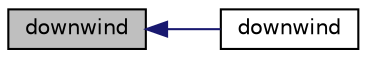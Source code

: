 digraph "downwind"
{
  bgcolor="transparent";
  edge [fontname="Helvetica",fontsize="10",labelfontname="Helvetica",labelfontsize="10"];
  node [fontname="Helvetica",fontsize="10",shape=record];
  rankdir="LR";
  Node1 [label="downwind",height=0.2,width=0.4,color="black", fillcolor="grey75", style="filled", fontcolor="black"];
  Node1 -> Node2 [dir="back",color="midnightblue",fontsize="10",style="solid",fontname="Helvetica"];
  Node2 [label="downwind",height=0.2,width=0.4,color="black",URL="$a00576.html#ace166413e35773eb97fc14a8d3cd6006",tooltip="Construct from Istream. "];
}
